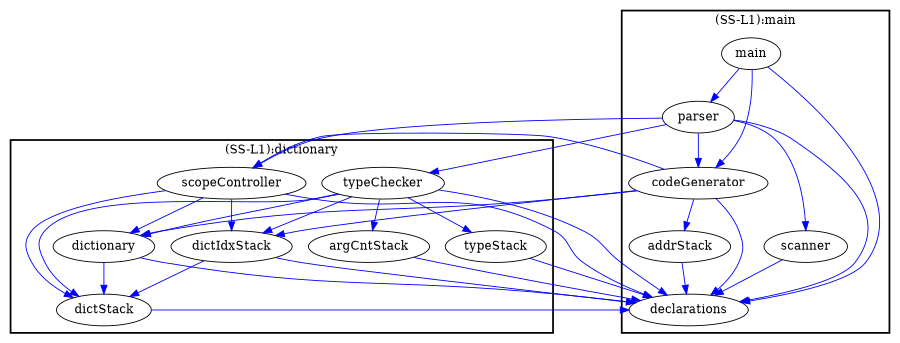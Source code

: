 /* ------------------------------------------------------------ */
/* created with bunch v3 */
/* Objective Function value = 1.0*/
/* ------------------------------------------------------------ */

digraph G {
size="6,6";

subgraph cluster11 {
label = "(SS-L1):main";
color = black;
style = bold;

"scanner"[label="scanner",shape=ellipse];
"parser"[label="parser",shape=ellipse];
"addrStack"[label="addrStack",shape=ellipse];
"main"[label="main",shape=ellipse];
"declarations"[label="declarations",shape=ellipse];
"codeGenerator"[label="codeGenerator",shape=ellipse];
}

subgraph cluster21 {
label = "(SS-L1):dictionary";
color = black;
style = bold;

"dictionary"[label="dictionary",shape=ellipse];
"scopeController"[label="scopeController",shape=ellipse];
"dictIdxStack"[label="dictIdxStack",shape=ellipse];
"dictStack"[label="dictStack",shape=ellipse];
"typeStack"[label="typeStack",shape=ellipse];
"typeChecker"[label="typeChecker",shape=ellipse];
"argCntStack"[label="argCntStack",shape=ellipse];
}
"parser" -> "scopeController" [color=blue,font=6];
"parser" -> "scanner" [color=blue,font=6];
"parser" -> "codeGenerator" [color=blue,font=6];
"parser" -> "typeChecker" [color=blue,font=6];
"parser" -> "declarations" [color=blue,font=6];
"codeGenerator" -> "scopeController" [color=blue,font=6];
"codeGenerator" -> "dictIdxStack" [color=blue,font=6];
"codeGenerator" -> "addrStack" [color=blue,font=6];
"codeGenerator" -> "declarations" [color=blue,font=6];
"codeGenerator" -> "dictionary" [color=blue,font=6];
"dictStack" -> "declarations" [color=blue,font=6];
"dictIdxStack" -> "declarations" [color=blue,font=6];
"dictIdxStack" -> "dictStack" [color=blue,font=6];
"scanner" -> "declarations" [color=blue,font=6];
"main" -> "codeGenerator" [color=blue,font=6];
"main" -> "declarations" [color=blue,font=6];
"main" -> "parser" [color=blue,font=6];
"typeChecker" -> "typeStack" [color=blue,font=6];
"typeChecker" -> "dictIdxStack" [color=blue,font=6];
"typeChecker" -> "argCntStack" [color=blue,font=6];
"typeChecker" -> "declarations" [color=blue,font=6];
"typeChecker" -> "dictStack" [color=blue,font=6];
"typeChecker" -> "dictionary" [color=blue,font=6];
"scopeController" -> "dictIdxStack" [color=blue,font=6];
"scopeController" -> "declarations" [color=blue,font=6];
"scopeController" -> "dictStack" [color=blue,font=6];
"scopeController" -> "dictionary" [color=blue,font=6];
"typeStack" -> "declarations" [color=blue,font=6];
"addrStack" -> "declarations" [color=blue,font=6];
"dictionary" -> "declarations" [color=blue,font=6];
"dictionary" -> "dictStack" [color=blue,font=6];
"argCntStack" -> "declarations" [color=blue,font=6];
}
